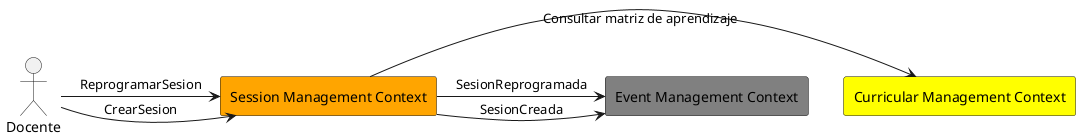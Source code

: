 @startuml
!define BoundedContext rectangle

actor Docente as D

BoundedContext "Session Management Context" as SessionMgmt #orange
BoundedContext "Curricular Management Context" as CurricularMgmt #yellow
BoundedContext "Event Management Context" as EventMgmt #grey

D -> SessionMgmt : CrearSesion
SessionMgmt -> CurricularMgmt : Consultar matriz de aprendizaje
SessionMgmt -> EventMgmt : SesionCreada

D -> SessionMgmt : ReprogramarSesion
SessionMgmt -> EventMgmt : SesionReprogramada
@enduml

